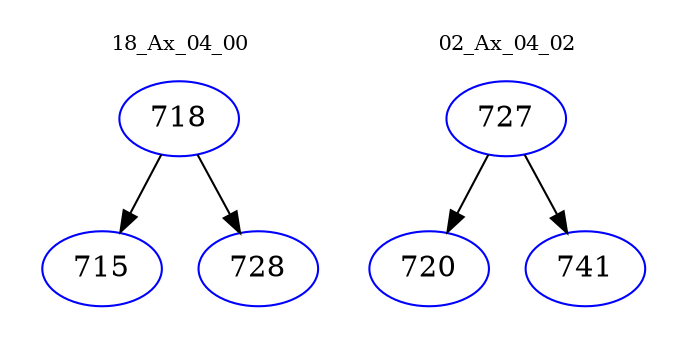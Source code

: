 digraph{
subgraph cluster_0 {
color = white
label = "18_Ax_04_00";
fontsize=10;
T0_718 [label="718", color="blue"]
T0_718 -> T0_715 [color="black"]
T0_715 [label="715", color="blue"]
T0_718 -> T0_728 [color="black"]
T0_728 [label="728", color="blue"]
}
subgraph cluster_1 {
color = white
label = "02_Ax_04_02";
fontsize=10;
T1_727 [label="727", color="blue"]
T1_727 -> T1_720 [color="black"]
T1_720 [label="720", color="blue"]
T1_727 -> T1_741 [color="black"]
T1_741 [label="741", color="blue"]
}
}
